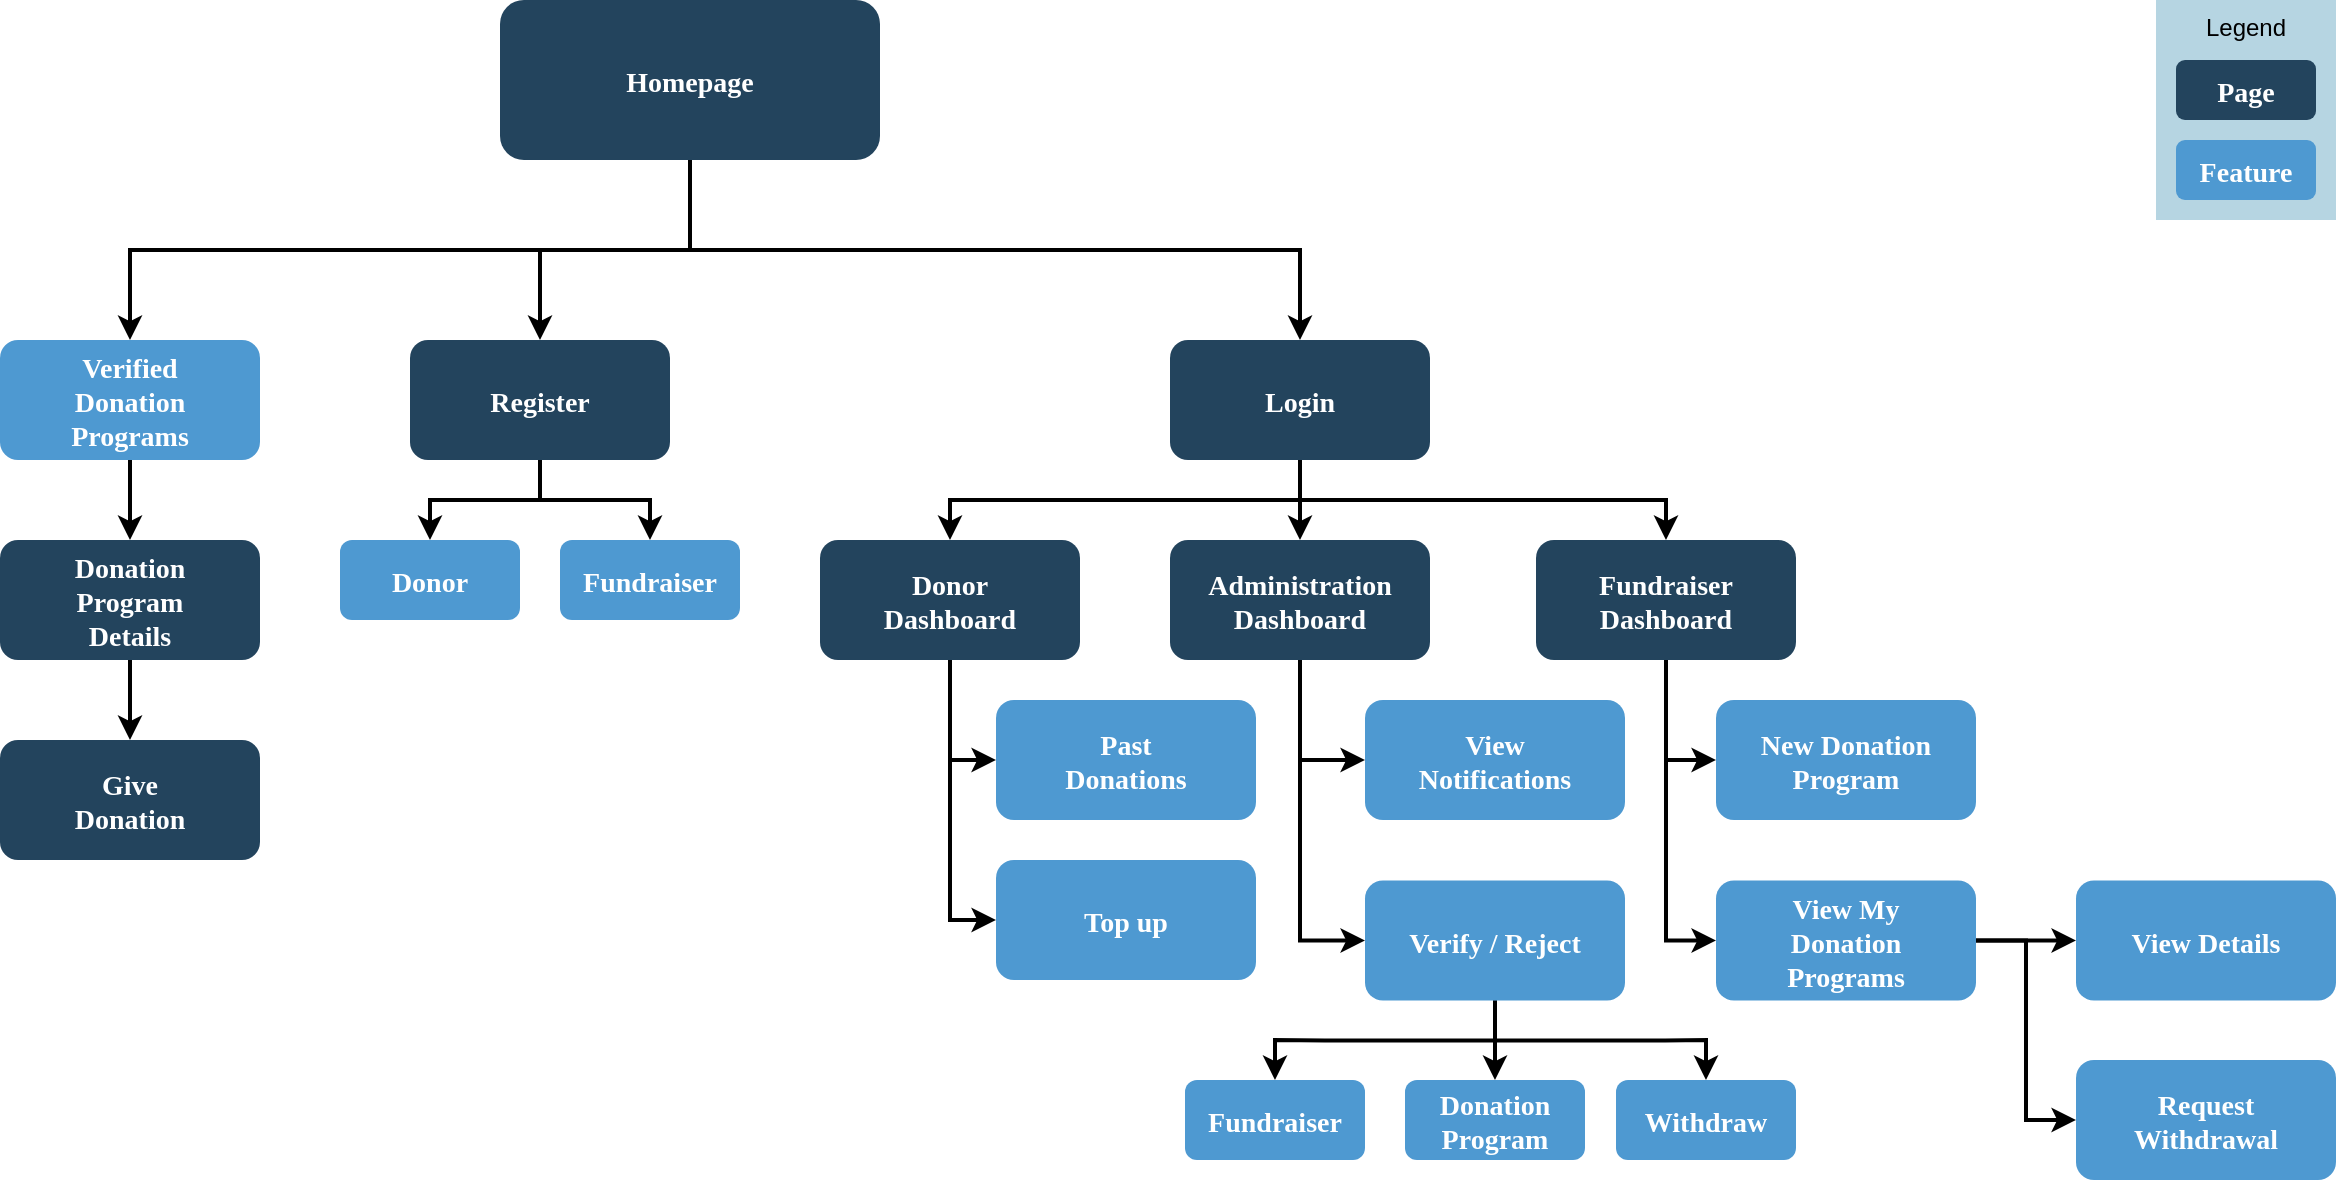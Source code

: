 <mxfile version="14.9.6" type="device"><diagram name="Page-1" id="2c0d36ab-eaac-3732-788b-9136903baeff"><mxGraphModel dx="1443" dy="1190" grid="1" gridSize="10" guides="1" tooltips="1" connect="1" arrows="1" fold="1" page="1" pageScale="1.5" pageWidth="1169" pageHeight="827" background="none" math="0" shadow="0"><root><mxCell id="0"/><mxCell id="1" parent="0"/><mxCell id="IGQcziRYtUCAI9lG8nns-128" style="edgeStyle=elbowEdgeStyle;rounded=0;orthogonalLoop=1;jettySize=auto;elbow=vertical;html=1;strokeWidth=2;" parent="1" source="2" target="29" edge="1"><mxGeometry relative="1" as="geometry"/></mxCell><mxCell id="IGQcziRYtUCAI9lG8nns-129" style="edgeStyle=elbowEdgeStyle;rounded=0;orthogonalLoop=1;jettySize=auto;elbow=vertical;html=1;strokeWidth=2;" parent="1" source="2" target="33" edge="1"><mxGeometry relative="1" as="geometry"/></mxCell><mxCell id="uGM7r0G5iwCozEHZOacJ-148" style="edgeStyle=orthogonalEdgeStyle;rounded=0;orthogonalLoop=1;jettySize=auto;html=1;entryX=0.5;entryY=0;entryDx=0;entryDy=0;exitX=0.5;exitY=1;exitDx=0;exitDy=0;strokeWidth=2;" edge="1" parent="1" source="2" target="uGM7r0G5iwCozEHZOacJ-146"><mxGeometry relative="1" as="geometry"/></mxCell><mxCell id="2" value="Homepage" style="rounded=1;fillColor=#23445D;gradientColor=none;strokeColor=none;fontColor=#FFFFFF;fontStyle=1;fontFamily=Tahoma;fontSize=14" parent="1" vertex="1"><mxGeometry x="430" y="210" width="190" height="80" as="geometry"/></mxCell><mxCell id="uGM7r0G5iwCozEHZOacJ-157" style="edgeStyle=orthogonalEdgeStyle;rounded=0;orthogonalLoop=1;jettySize=auto;html=1;entryX=0;entryY=0.5;entryDx=0;entryDy=0;strokeWidth=2;" edge="1" parent="1" source="25" target="uGM7r0G5iwCozEHZOacJ-154"><mxGeometry relative="1" as="geometry"/></mxCell><mxCell id="uGM7r0G5iwCozEHZOacJ-158" style="edgeStyle=orthogonalEdgeStyle;rounded=0;orthogonalLoop=1;jettySize=auto;html=1;entryX=0;entryY=0.5;entryDx=0;entryDy=0;strokeWidth=2;" edge="1" parent="1" source="25" target="uGM7r0G5iwCozEHZOacJ-155"><mxGeometry relative="1" as="geometry"/></mxCell><mxCell id="25" value="Donor&#xA;Dashboard" style="rounded=1;fillColor=#23445D;gradientColor=none;strokeColor=none;fontColor=#FFFFFF;fontStyle=1;fontFamily=Tahoma;fontSize=14" parent="1" vertex="1"><mxGeometry x="590" y="480" width="130" height="60" as="geometry"/></mxCell><mxCell id="uGM7r0G5iwCozEHZOacJ-159" style="edgeStyle=orthogonalEdgeStyle;rounded=0;orthogonalLoop=1;jettySize=auto;html=1;entryX=0.5;entryY=0;entryDx=0;entryDy=0;strokeWidth=2;" edge="1" parent="1" source="29" target="uGM7r0G5iwCozEHZOacJ-123"><mxGeometry relative="1" as="geometry"/></mxCell><mxCell id="uGM7r0G5iwCozEHZOacJ-160" style="edgeStyle=orthogonalEdgeStyle;rounded=0;orthogonalLoop=1;jettySize=auto;html=1;strokeWidth=2;" edge="1" parent="1" source="29" target="uGM7r0G5iwCozEHZOacJ-124"><mxGeometry relative="1" as="geometry"/></mxCell><mxCell id="29" value="Register" style="rounded=1;fillColor=#23445D;gradientColor=none;strokeColor=none;fontColor=#FFFFFF;fontStyle=1;fontFamily=Tahoma;fontSize=14" parent="1" vertex="1"><mxGeometry x="385" y="380" width="130" height="60" as="geometry"/></mxCell><mxCell id="uGM7r0G5iwCozEHZOacJ-178" style="edgeStyle=orthogonalEdgeStyle;rounded=0;orthogonalLoop=1;jettySize=auto;html=1;entryX=0.5;entryY=0;entryDx=0;entryDy=0;strokeWidth=2;exitX=0.5;exitY=1;exitDx=0;exitDy=0;" edge="1" parent="1" source="33" target="25"><mxGeometry relative="1" as="geometry"/></mxCell><mxCell id="uGM7r0G5iwCozEHZOacJ-179" style="edgeStyle=orthogonalEdgeStyle;rounded=0;orthogonalLoop=1;jettySize=auto;html=1;strokeWidth=2;" edge="1" parent="1" source="33" target="41"><mxGeometry relative="1" as="geometry"/></mxCell><mxCell id="uGM7r0G5iwCozEHZOacJ-180" style="edgeStyle=orthogonalEdgeStyle;rounded=0;orthogonalLoop=1;jettySize=auto;html=1;strokeWidth=2;exitX=0.5;exitY=1;exitDx=0;exitDy=0;" edge="1" parent="1" source="33" target="uGM7r0G5iwCozEHZOacJ-168"><mxGeometry relative="1" as="geometry"/></mxCell><mxCell id="33" value="Login" style="rounded=1;fillColor=#23445D;gradientColor=none;strokeColor=none;fontColor=#FFFFFF;fontStyle=1;fontFamily=Tahoma;fontSize=14" parent="1" vertex="1"><mxGeometry x="765" y="380" width="130" height="60" as="geometry"/></mxCell><mxCell id="uGM7r0G5iwCozEHZOacJ-166" style="edgeStyle=orthogonalEdgeStyle;rounded=0;orthogonalLoop=1;jettySize=auto;html=1;entryX=0;entryY=0.5;entryDx=0;entryDy=0;strokeWidth=2;" edge="1" parent="1" source="41" target="uGM7r0G5iwCozEHZOacJ-125"><mxGeometry relative="1" as="geometry"/></mxCell><mxCell id="uGM7r0G5iwCozEHZOacJ-167" style="edgeStyle=orthogonalEdgeStyle;rounded=0;orthogonalLoop=1;jettySize=auto;html=1;entryX=0;entryY=0.5;entryDx=0;entryDy=0;strokeWidth=2;" edge="1" parent="1" source="41" target="uGM7r0G5iwCozEHZOacJ-129"><mxGeometry relative="1" as="geometry"/></mxCell><mxCell id="41" value="Administration&#xA;Dashboard" style="rounded=1;fillColor=#23445D;gradientColor=none;strokeColor=none;fontColor=#FFFFFF;fontStyle=1;fontFamily=Tahoma;fontSize=14" parent="1" vertex="1"><mxGeometry x="765" y="480" width="130" height="60" as="geometry"/></mxCell><mxCell id="2jqgIwoqbwCMYL3jJ3kh-125" value="Give&#xA;Donation" style="rounded=1;fillColor=#23445D;gradientColor=none;strokeColor=none;fontColor=#FFFFFF;fontStyle=1;fontFamily=Tahoma;fontSize=14" parent="1" vertex="1"><mxGeometry x="180" y="580" width="130" height="60" as="geometry"/></mxCell><mxCell id="2jqgIwoqbwCMYL3jJ3kh-129" value="Legend" style="fillColor=#10739E;strokeColor=none;opacity=30;verticalAlign=top;" parent="1" vertex="1"><mxGeometry x="1258" y="210" width="90" height="110" as="geometry"/></mxCell><mxCell id="uGM7r0G5iwCozEHZOacJ-123" value="Donor" style="rounded=1;gradientColor=none;strokeColor=none;fontColor=#FFFFFF;fontStyle=1;fontFamily=Tahoma;fontSize=14;fillColor=#4E99D1;" vertex="1" parent="1"><mxGeometry x="350" y="480" width="90" height="40" as="geometry"/></mxCell><mxCell id="uGM7r0G5iwCozEHZOacJ-124" value="Fundraiser" style="rounded=1;gradientColor=none;strokeColor=none;fontColor=#FFFFFF;fontStyle=1;fontFamily=Tahoma;fontSize=14;fillColor=#4E99D1;" vertex="1" parent="1"><mxGeometry x="460" y="480" width="90" height="40" as="geometry"/></mxCell><mxCell id="uGM7r0G5iwCozEHZOacJ-125" value="View&#xA;Notifications" style="rounded=1;gradientColor=none;strokeColor=none;fontColor=#FFFFFF;fontStyle=1;fontFamily=Tahoma;fontSize=14;fillColor=#4E99D1;" vertex="1" parent="1"><mxGeometry x="862.5" y="560" width="130" height="60" as="geometry"/></mxCell><mxCell id="uGM7r0G5iwCozEHZOacJ-163" style="edgeStyle=orthogonalEdgeStyle;rounded=0;orthogonalLoop=1;jettySize=auto;html=1;entryX=0.5;entryY=0;entryDx=0;entryDy=0;strokeWidth=2;" edge="1" parent="1" source="uGM7r0G5iwCozEHZOacJ-129" target="uGM7r0G5iwCozEHZOacJ-131"><mxGeometry relative="1" as="geometry"/></mxCell><mxCell id="uGM7r0G5iwCozEHZOacJ-164" style="edgeStyle=orthogonalEdgeStyle;rounded=0;orthogonalLoop=1;jettySize=auto;html=1;entryX=0.5;entryY=0;entryDx=0;entryDy=0;strokeWidth=2;" edge="1" parent="1" source="uGM7r0G5iwCozEHZOacJ-129" target="uGM7r0G5iwCozEHZOacJ-132"><mxGeometry relative="1" as="geometry"/></mxCell><mxCell id="uGM7r0G5iwCozEHZOacJ-165" style="edgeStyle=orthogonalEdgeStyle;rounded=0;orthogonalLoop=1;jettySize=auto;html=1;entryX=0.5;entryY=0;entryDx=0;entryDy=0;strokeWidth=2;" edge="1" parent="1" source="uGM7r0G5iwCozEHZOacJ-129" target="uGM7r0G5iwCozEHZOacJ-133"><mxGeometry relative="1" as="geometry"/></mxCell><mxCell id="uGM7r0G5iwCozEHZOacJ-129" value="Verify / Reject" style="rounded=1;gradientColor=none;strokeColor=none;fontColor=#FFFFFF;fontStyle=1;fontFamily=Tahoma;fontSize=14;fillColor=#4E99D1;" vertex="1" parent="1"><mxGeometry x="862.5" y="650.25" width="130" height="60" as="geometry"/></mxCell><mxCell id="uGM7r0G5iwCozEHZOacJ-131" value="Fundraiser" style="rounded=1;gradientColor=none;strokeColor=none;fontColor=#FFFFFF;fontStyle=1;fontFamily=Tahoma;fontSize=14;fillColor=#4E99D1;" vertex="1" parent="1"><mxGeometry x="772.5" y="750" width="90" height="40" as="geometry"/></mxCell><mxCell id="uGM7r0G5iwCozEHZOacJ-132" value="Donation&#xA;Program" style="rounded=1;gradientColor=none;strokeColor=none;fontColor=#FFFFFF;fontStyle=1;fontFamily=Tahoma;fontSize=14;fillColor=#4E99D1;" vertex="1" parent="1"><mxGeometry x="882.5" y="750" width="90" height="40" as="geometry"/></mxCell><mxCell id="uGM7r0G5iwCozEHZOacJ-133" value="Withdraw" style="rounded=1;gradientColor=none;strokeColor=none;fontColor=#FFFFFF;fontStyle=1;fontFamily=Tahoma;fontSize=14;fillColor=#4E99D1;" vertex="1" parent="1"><mxGeometry x="988" y="750" width="90" height="40" as="geometry"/></mxCell><mxCell id="uGM7r0G5iwCozEHZOacJ-151" style="edgeStyle=orthogonalEdgeStyle;rounded=0;orthogonalLoop=1;jettySize=auto;html=1;strokeWidth=2;" edge="1" parent="1" source="uGM7r0G5iwCozEHZOacJ-145" target="2jqgIwoqbwCMYL3jJ3kh-125"><mxGeometry relative="1" as="geometry"/></mxCell><mxCell id="uGM7r0G5iwCozEHZOacJ-145" value="Donation&#xA;Program&#xA;Details" style="rounded=1;fillColor=#23445D;gradientColor=none;strokeColor=none;fontColor=#FFFFFF;fontStyle=1;fontFamily=Tahoma;fontSize=14" vertex="1" parent="1"><mxGeometry x="180" y="480" width="130" height="60" as="geometry"/></mxCell><mxCell id="uGM7r0G5iwCozEHZOacJ-149" style="edgeStyle=orthogonalEdgeStyle;rounded=0;orthogonalLoop=1;jettySize=auto;html=1;strokeWidth=2;" edge="1" parent="1" source="uGM7r0G5iwCozEHZOacJ-146" target="uGM7r0G5iwCozEHZOacJ-145"><mxGeometry relative="1" as="geometry"/></mxCell><mxCell id="uGM7r0G5iwCozEHZOacJ-146" value="Verified&#xA;Donation&#xA;Programs" style="rounded=1;gradientColor=none;strokeColor=none;fontColor=#FFFFFF;fontStyle=1;fontFamily=Tahoma;fontSize=14;fillColor=#4E99D1;" vertex="1" parent="1"><mxGeometry x="180" y="380" width="130" height="60" as="geometry"/></mxCell><mxCell id="uGM7r0G5iwCozEHZOacJ-152" value="Feature" style="rounded=1;gradientColor=none;strokeColor=none;fontColor=#FFFFFF;fontStyle=1;fontFamily=Tahoma;fontSize=14;fillColor=#4E99D1;" vertex="1" parent="1"><mxGeometry x="1268" y="280" width="70" height="30" as="geometry"/></mxCell><mxCell id="uGM7r0G5iwCozEHZOacJ-153" value="Page" style="rounded=1;fillColor=#23445D;gradientColor=none;strokeColor=none;fontColor=#FFFFFF;fontStyle=1;fontFamily=Tahoma;fontSize=14" vertex="1" parent="1"><mxGeometry x="1268" y="240" width="70" height="30" as="geometry"/></mxCell><mxCell id="uGM7r0G5iwCozEHZOacJ-154" value="Past&#xA;Donations" style="rounded=1;gradientColor=none;strokeColor=none;fontColor=#FFFFFF;fontStyle=1;fontFamily=Tahoma;fontSize=14;fillColor=#4E99D1;" vertex="1" parent="1"><mxGeometry x="678" y="560" width="130" height="60" as="geometry"/></mxCell><mxCell id="uGM7r0G5iwCozEHZOacJ-155" value="Top up" style="rounded=1;gradientColor=none;strokeColor=none;fontColor=#FFFFFF;fontStyle=1;fontFamily=Tahoma;fontSize=14;fillColor=#4E99D1;" vertex="1" parent="1"><mxGeometry x="678" y="640" width="130" height="60" as="geometry"/></mxCell><mxCell id="uGM7r0G5iwCozEHZOacJ-170" style="edgeStyle=orthogonalEdgeStyle;rounded=0;orthogonalLoop=1;jettySize=auto;html=1;entryX=0;entryY=0.5;entryDx=0;entryDy=0;strokeWidth=2;" edge="1" parent="1" source="uGM7r0G5iwCozEHZOacJ-168" target="uGM7r0G5iwCozEHZOacJ-169"><mxGeometry relative="1" as="geometry"/></mxCell><mxCell id="uGM7r0G5iwCozEHZOacJ-172" style="edgeStyle=orthogonalEdgeStyle;rounded=0;orthogonalLoop=1;jettySize=auto;html=1;entryX=0;entryY=0.5;entryDx=0;entryDy=0;strokeWidth=2;" edge="1" parent="1" source="uGM7r0G5iwCozEHZOacJ-168" target="uGM7r0G5iwCozEHZOacJ-171"><mxGeometry relative="1" as="geometry"/></mxCell><mxCell id="uGM7r0G5iwCozEHZOacJ-168" value="Fundraiser&#xA;Dashboard" style="rounded=1;fillColor=#23445D;gradientColor=none;strokeColor=none;fontColor=#FFFFFF;fontStyle=1;fontFamily=Tahoma;fontSize=14" vertex="1" parent="1"><mxGeometry x="948" y="480" width="130" height="60" as="geometry"/></mxCell><mxCell id="uGM7r0G5iwCozEHZOacJ-169" value="New Donation&#xA;Program" style="rounded=1;gradientColor=none;strokeColor=none;fontColor=#FFFFFF;fontStyle=1;fontFamily=Tahoma;fontSize=14;fillColor=#4E99D1;" vertex="1" parent="1"><mxGeometry x="1038" y="560" width="130" height="60" as="geometry"/></mxCell><mxCell id="uGM7r0G5iwCozEHZOacJ-174" style="edgeStyle=orthogonalEdgeStyle;rounded=0;orthogonalLoop=1;jettySize=auto;html=1;entryX=0;entryY=0.5;entryDx=0;entryDy=0;strokeWidth=2;" edge="1" parent="1" source="uGM7r0G5iwCozEHZOacJ-171" target="uGM7r0G5iwCozEHZOacJ-173"><mxGeometry relative="1" as="geometry"/></mxCell><mxCell id="uGM7r0G5iwCozEHZOacJ-176" style="edgeStyle=orthogonalEdgeStyle;rounded=0;orthogonalLoop=1;jettySize=auto;html=1;entryX=0;entryY=0.5;entryDx=0;entryDy=0;strokeWidth=2;" edge="1" parent="1" source="uGM7r0G5iwCozEHZOacJ-171" target="uGM7r0G5iwCozEHZOacJ-175"><mxGeometry relative="1" as="geometry"/></mxCell><mxCell id="uGM7r0G5iwCozEHZOacJ-171" value="View My&#xA;Donation&#xA;Programs" style="rounded=1;gradientColor=none;strokeColor=none;fontColor=#FFFFFF;fontStyle=1;fontFamily=Tahoma;fontSize=14;fillColor=#4E99D1;" vertex="1" parent="1"><mxGeometry x="1038" y="650.25" width="130" height="60" as="geometry"/></mxCell><mxCell id="uGM7r0G5iwCozEHZOacJ-173" value="View Details" style="rounded=1;gradientColor=none;strokeColor=none;fontColor=#FFFFFF;fontStyle=1;fontFamily=Tahoma;fontSize=14;fillColor=#4E99D1;" vertex="1" parent="1"><mxGeometry x="1218" y="650.25" width="130" height="60" as="geometry"/></mxCell><mxCell id="uGM7r0G5iwCozEHZOacJ-175" value="Request&#xA;Withdrawal" style="rounded=1;gradientColor=none;strokeColor=none;fontColor=#FFFFFF;fontStyle=1;fontFamily=Tahoma;fontSize=14;fillColor=#4E99D1;" vertex="1" parent="1"><mxGeometry x="1218" y="740" width="130" height="60" as="geometry"/></mxCell></root></mxGraphModel></diagram></mxfile>